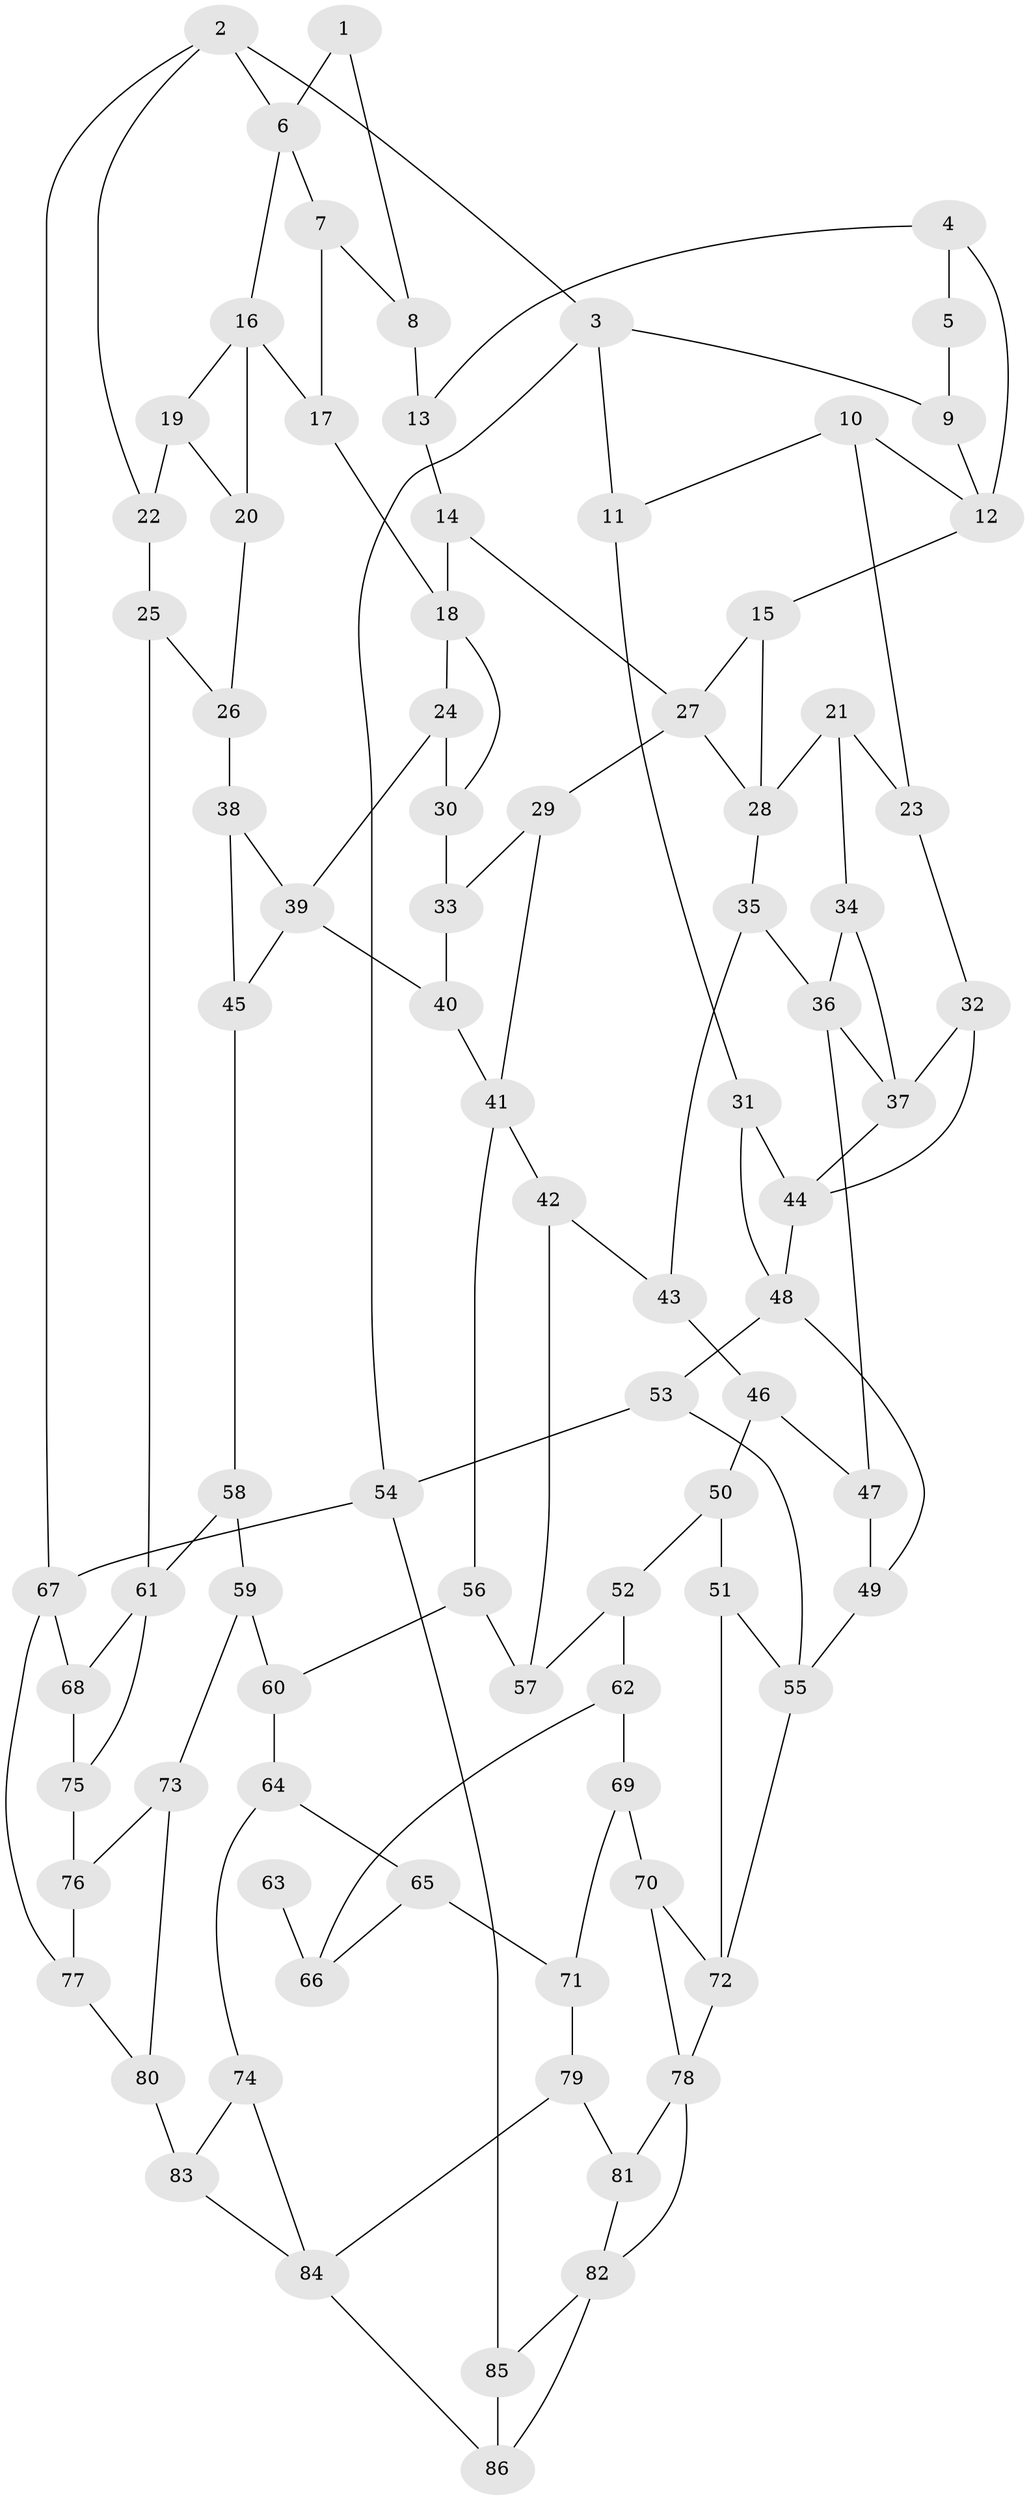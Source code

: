 // original degree distribution, {3: 0.02459016393442623, 4: 0.19672131147540983, 5: 0.5819672131147541, 6: 0.19672131147540983}
// Generated by graph-tools (version 1.1) at 2025/38/03/04/25 23:38:26]
// undirected, 86 vertices, 138 edges
graph export_dot {
  node [color=gray90,style=filled];
  1;
  2;
  3;
  4;
  5;
  6;
  7;
  8;
  9;
  10;
  11;
  12;
  13;
  14;
  15;
  16;
  17;
  18;
  19;
  20;
  21;
  22;
  23;
  24;
  25;
  26;
  27;
  28;
  29;
  30;
  31;
  32;
  33;
  34;
  35;
  36;
  37;
  38;
  39;
  40;
  41;
  42;
  43;
  44;
  45;
  46;
  47;
  48;
  49;
  50;
  51;
  52;
  53;
  54;
  55;
  56;
  57;
  58;
  59;
  60;
  61;
  62;
  63;
  64;
  65;
  66;
  67;
  68;
  69;
  70;
  71;
  72;
  73;
  74;
  75;
  76;
  77;
  78;
  79;
  80;
  81;
  82;
  83;
  84;
  85;
  86;
  1 -- 6 [weight=1.0];
  1 -- 8 [weight=1.0];
  2 -- 3 [weight=1.0];
  2 -- 6 [weight=1.0];
  2 -- 22 [weight=1.0];
  2 -- 67 [weight=1.0];
  3 -- 9 [weight=1.0];
  3 -- 11 [weight=1.0];
  3 -- 54 [weight=1.0];
  4 -- 5 [weight=1.0];
  4 -- 12 [weight=1.0];
  4 -- 13 [weight=1.0];
  5 -- 9 [weight=2.0];
  6 -- 7 [weight=1.0];
  6 -- 16 [weight=1.0];
  7 -- 8 [weight=1.0];
  7 -- 17 [weight=1.0];
  8 -- 13 [weight=2.0];
  9 -- 12 [weight=1.0];
  10 -- 11 [weight=1.0];
  10 -- 12 [weight=1.0];
  10 -- 23 [weight=2.0];
  11 -- 31 [weight=1.0];
  12 -- 15 [weight=1.0];
  13 -- 14 [weight=1.0];
  14 -- 18 [weight=1.0];
  14 -- 27 [weight=1.0];
  15 -- 27 [weight=1.0];
  15 -- 28 [weight=1.0];
  16 -- 17 [weight=1.0];
  16 -- 19 [weight=1.0];
  16 -- 20 [weight=1.0];
  17 -- 18 [weight=1.0];
  18 -- 24 [weight=1.0];
  18 -- 30 [weight=1.0];
  19 -- 20 [weight=1.0];
  19 -- 22 [weight=2.0];
  20 -- 26 [weight=1.0];
  21 -- 23 [weight=1.0];
  21 -- 28 [weight=1.0];
  21 -- 34 [weight=1.0];
  22 -- 25 [weight=1.0];
  23 -- 32 [weight=1.0];
  24 -- 30 [weight=1.0];
  24 -- 39 [weight=1.0];
  25 -- 26 [weight=1.0];
  25 -- 61 [weight=1.0];
  26 -- 38 [weight=2.0];
  27 -- 28 [weight=1.0];
  27 -- 29 [weight=1.0];
  28 -- 35 [weight=1.0];
  29 -- 33 [weight=1.0];
  29 -- 41 [weight=1.0];
  30 -- 33 [weight=2.0];
  31 -- 44 [weight=1.0];
  31 -- 48 [weight=1.0];
  32 -- 37 [weight=1.0];
  32 -- 44 [weight=1.0];
  33 -- 40 [weight=1.0];
  34 -- 36 [weight=1.0];
  34 -- 37 [weight=1.0];
  35 -- 36 [weight=1.0];
  35 -- 43 [weight=1.0];
  36 -- 37 [weight=1.0];
  36 -- 47 [weight=1.0];
  37 -- 44 [weight=1.0];
  38 -- 39 [weight=1.0];
  38 -- 45 [weight=1.0];
  39 -- 40 [weight=1.0];
  39 -- 45 [weight=1.0];
  40 -- 41 [weight=1.0];
  41 -- 42 [weight=1.0];
  41 -- 56 [weight=1.0];
  42 -- 43 [weight=1.0];
  42 -- 57 [weight=1.0];
  43 -- 46 [weight=1.0];
  44 -- 48 [weight=1.0];
  45 -- 58 [weight=1.0];
  46 -- 47 [weight=1.0];
  46 -- 50 [weight=1.0];
  47 -- 49 [weight=1.0];
  48 -- 49 [weight=1.0];
  48 -- 53 [weight=1.0];
  49 -- 55 [weight=1.0];
  50 -- 51 [weight=1.0];
  50 -- 52 [weight=1.0];
  51 -- 55 [weight=1.0];
  51 -- 72 [weight=1.0];
  52 -- 57 [weight=1.0];
  52 -- 62 [weight=1.0];
  53 -- 54 [weight=1.0];
  53 -- 55 [weight=1.0];
  54 -- 67 [weight=1.0];
  54 -- 85 [weight=1.0];
  55 -- 72 [weight=1.0];
  56 -- 57 [weight=1.0];
  56 -- 60 [weight=1.0];
  58 -- 59 [weight=1.0];
  58 -- 61 [weight=1.0];
  59 -- 60 [weight=1.0];
  59 -- 73 [weight=1.0];
  60 -- 64 [weight=1.0];
  61 -- 68 [weight=1.0];
  61 -- 75 [weight=1.0];
  62 -- 66 [weight=1.0];
  62 -- 69 [weight=1.0];
  63 -- 66 [weight=2.0];
  64 -- 65 [weight=1.0];
  64 -- 74 [weight=1.0];
  65 -- 66 [weight=1.0];
  65 -- 71 [weight=1.0];
  67 -- 68 [weight=1.0];
  67 -- 77 [weight=1.0];
  68 -- 75 [weight=1.0];
  69 -- 70 [weight=1.0];
  69 -- 71 [weight=1.0];
  70 -- 72 [weight=1.0];
  70 -- 78 [weight=1.0];
  71 -- 79 [weight=1.0];
  72 -- 78 [weight=1.0];
  73 -- 76 [weight=1.0];
  73 -- 80 [weight=1.0];
  74 -- 83 [weight=1.0];
  74 -- 84 [weight=1.0];
  75 -- 76 [weight=2.0];
  76 -- 77 [weight=1.0];
  77 -- 80 [weight=1.0];
  78 -- 81 [weight=1.0];
  78 -- 82 [weight=1.0];
  79 -- 81 [weight=1.0];
  79 -- 84 [weight=1.0];
  80 -- 83 [weight=2.0];
  81 -- 82 [weight=1.0];
  82 -- 85 [weight=1.0];
  82 -- 86 [weight=1.0];
  83 -- 84 [weight=1.0];
  84 -- 86 [weight=1.0];
  85 -- 86 [weight=1.0];
}
